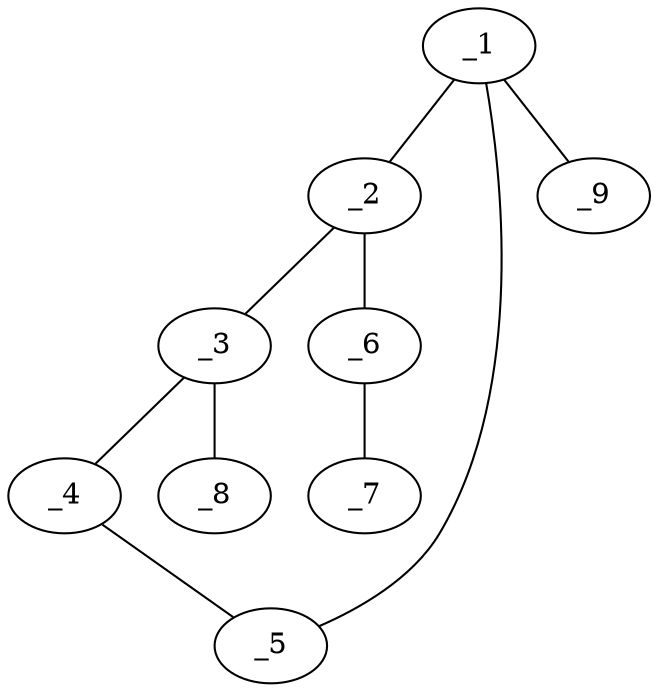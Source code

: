 graph molid677506 {
	_1	 [charge=0,
		chem=1,
		symbol="C  ",
		x="4.5691",
		y="-0.5684"];
	_2	 [charge=0,
		chem=1,
		symbol="C  ",
		x="3.7601",
		y="0.0194"];
	_1 -- _2	 [valence=2];
	_5	 [charge=0,
		chem=4,
		symbol="N  ",
		x="4.2601",
		y="-1.5194"];
	_1 -- _5	 [valence=1];
	_9	 [charge=0,
		chem=1,
		symbol="C  ",
		x="5.5201",
		y="-0.2594"];
	_1 -- _9	 [valence=1];
	_3	 [charge=0,
		chem=1,
		symbol="C  ",
		x="2.9511",
		y="-0.5684"];
	_2 -- _3	 [valence=1];
	_6	 [charge=0,
		chem=4,
		symbol="N  ",
		x="3.7601",
		y="1.0194"];
	_2 -- _6	 [valence=1];
	_4	 [charge=0,
		chem=4,
		symbol="N  ",
		x="3.2601",
		y="-1.5194"];
	_3 -- _4	 [valence=2];
	_8	 [charge=0,
		chem=1,
		symbol="C  ",
		x=2,
		y="-0.2593"];
	_3 -- _8	 [valence=1];
	_4 -- _5	 [valence=1];
	_7	 [charge=0,
		chem=2,
		symbol="O  ",
		x="4.6261",
		y="1.5194"];
	_6 -- _7	 [valence=2];
}
